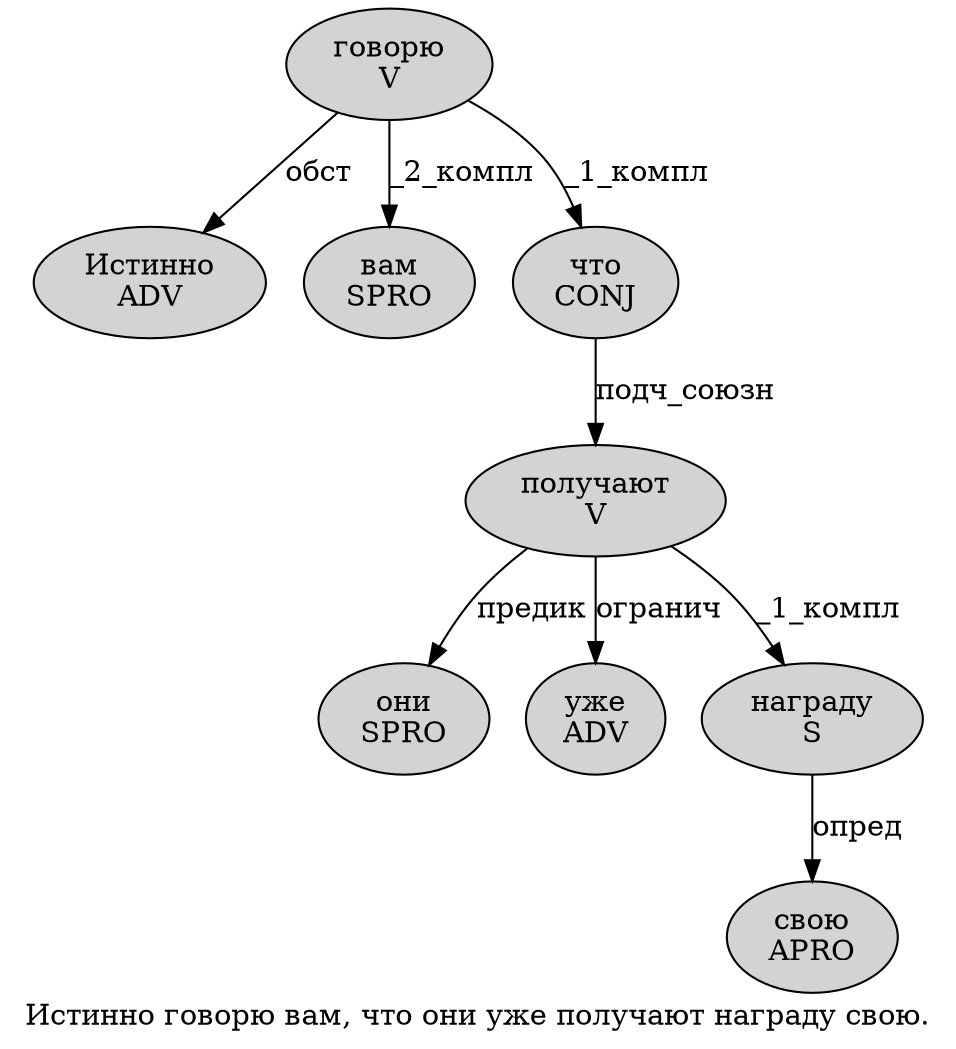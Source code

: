 digraph SENTENCE_902 {
	graph [label="Истинно говорю вам, что они уже получают награду свою."]
	node [style=filled]
		0 [label="Истинно
ADV" color="" fillcolor=lightgray penwidth=1 shape=ellipse]
		1 [label="говорю
V" color="" fillcolor=lightgray penwidth=1 shape=ellipse]
		2 [label="вам
SPRO" color="" fillcolor=lightgray penwidth=1 shape=ellipse]
		4 [label="что
CONJ" color="" fillcolor=lightgray penwidth=1 shape=ellipse]
		5 [label="они
SPRO" color="" fillcolor=lightgray penwidth=1 shape=ellipse]
		6 [label="уже
ADV" color="" fillcolor=lightgray penwidth=1 shape=ellipse]
		7 [label="получают
V" color="" fillcolor=lightgray penwidth=1 shape=ellipse]
		8 [label="награду
S" color="" fillcolor=lightgray penwidth=1 shape=ellipse]
		9 [label="свою
APRO" color="" fillcolor=lightgray penwidth=1 shape=ellipse]
			8 -> 9 [label="опред"]
			1 -> 0 [label="обст"]
			1 -> 2 [label="_2_компл"]
			1 -> 4 [label="_1_компл"]
			4 -> 7 [label="подч_союзн"]
			7 -> 5 [label="предик"]
			7 -> 6 [label="огранич"]
			7 -> 8 [label="_1_компл"]
}